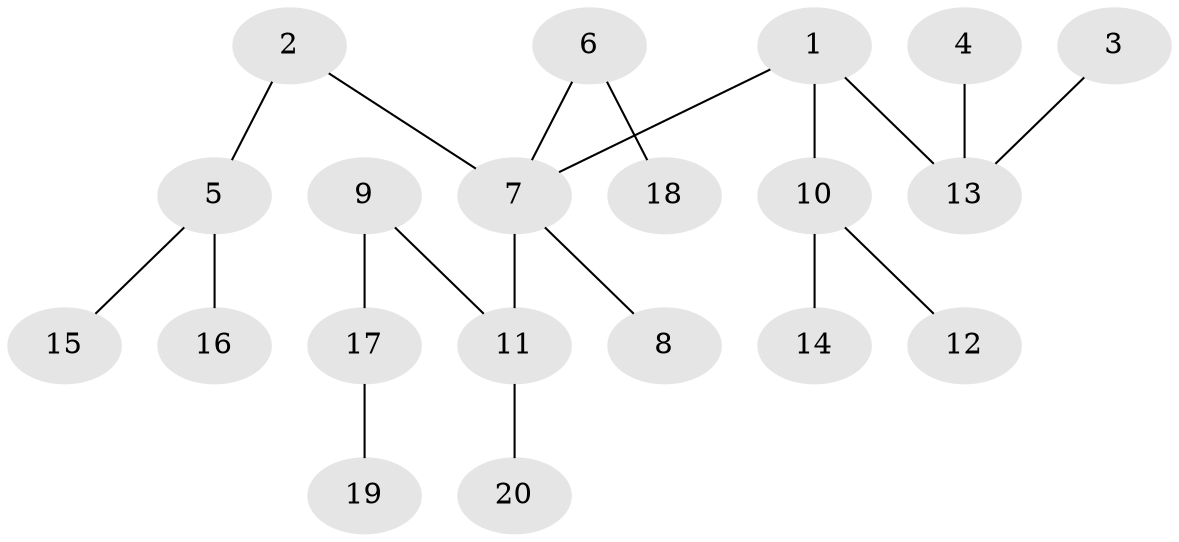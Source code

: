 // original degree distribution, {3: 0.13846153846153847, 8: 0.015384615384615385, 2: 0.24615384615384617, 5: 0.03076923076923077, 6: 0.015384615384615385, 4: 0.046153846153846156, 1: 0.5076923076923077}
// Generated by graph-tools (version 1.1) at 2025/37/03/04/25 23:37:25]
// undirected, 20 vertices, 19 edges
graph export_dot {
  node [color=gray90,style=filled];
  1;
  2;
  3;
  4;
  5;
  6;
  7;
  8;
  9;
  10;
  11;
  12;
  13;
  14;
  15;
  16;
  17;
  18;
  19;
  20;
  1 -- 7 [weight=1.0];
  1 -- 10 [weight=1.0];
  1 -- 13 [weight=1.0];
  2 -- 5 [weight=1.0];
  2 -- 7 [weight=1.0];
  3 -- 13 [weight=1.0];
  4 -- 13 [weight=1.0];
  5 -- 15 [weight=1.0];
  5 -- 16 [weight=1.0];
  6 -- 7 [weight=1.0];
  6 -- 18 [weight=1.0];
  7 -- 8 [weight=1.0];
  7 -- 11 [weight=1.0];
  9 -- 11 [weight=1.0];
  9 -- 17 [weight=1.0];
  10 -- 12 [weight=1.0];
  10 -- 14 [weight=1.0];
  11 -- 20 [weight=1.0];
  17 -- 19 [weight=1.0];
}
